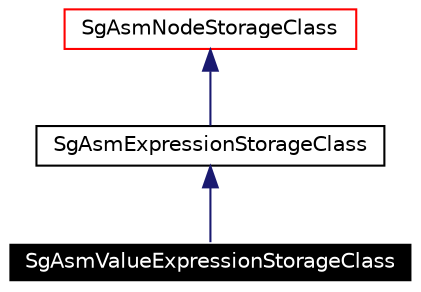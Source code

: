 digraph G
{
  edge [fontname="Helvetica",fontsize=10,labelfontname="Helvetica",labelfontsize=10];
  node [fontname="Helvetica",fontsize=10,shape=record];
  Node1 [label="SgAsmValueExpressionStorageClass",height=0.2,width=0.4,color="white", fillcolor="black", style="filled" fontcolor="white"];
  Node2 -> Node1 [dir=back,color="midnightblue",fontsize=10,style="solid",fontname="Helvetica"];
  Node2 [label="SgAsmExpressionStorageClass",height=0.2,width=0.4,color="black",URL="$classSgAsmExpressionStorageClass.html"];
  Node3 -> Node2 [dir=back,color="midnightblue",fontsize=10,style="solid",fontname="Helvetica"];
  Node3 [label="SgAsmNodeStorageClass",height=0.2,width=0.4,color="red",URL="$classSgAsmNodeStorageClass.html"];
}
